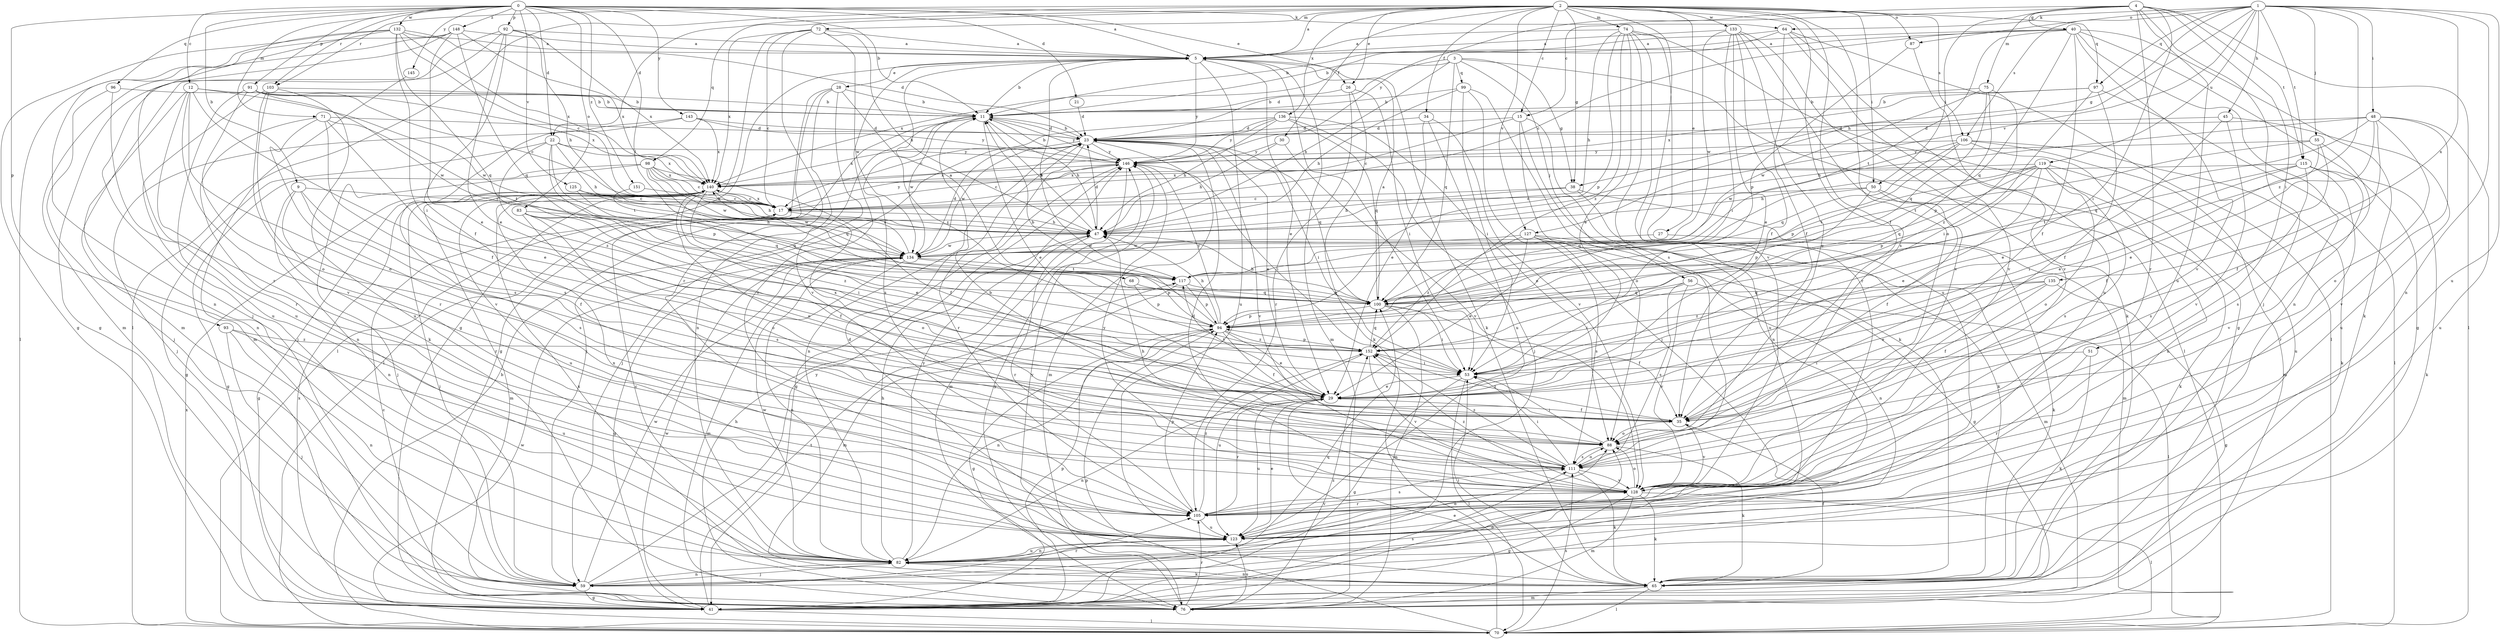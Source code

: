 strict digraph  {
0;
1;
2;
3;
4;
5;
9;
11;
12;
15;
17;
21;
22;
23;
26;
27;
28;
29;
30;
34;
35;
38;
40;
41;
45;
47;
48;
50;
51;
53;
55;
56;
59;
64;
65;
68;
70;
71;
72;
74;
75;
76;
82;
83;
87;
88;
91;
92;
93;
94;
96;
97;
98;
99;
100;
103;
105;
106;
111;
115;
117;
119;
123;
125;
127;
128;
132;
133;
134;
135;
136;
140;
143;
145;
146;
148;
151;
152;
0 -> 5  [label=a];
0 -> 9  [label=b];
0 -> 11  [label=b];
0 -> 12  [label=c];
0 -> 21  [label=d];
0 -> 22  [label=d];
0 -> 26  [label=e];
0 -> 64  [label=k];
0 -> 68  [label=l];
0 -> 71  [label=m];
0 -> 83  [label=o];
0 -> 91  [label=p];
0 -> 92  [label=p];
0 -> 93  [label=p];
0 -> 96  [label=q];
0 -> 103  [label=r];
0 -> 125  [label=v];
0 -> 132  [label=w];
0 -> 143  [label=y];
0 -> 145  [label=y];
0 -> 148  [label=z];
0 -> 151  [label=z];
1 -> 38  [label=g];
1 -> 45  [label=h];
1 -> 47  [label=h];
1 -> 48  [label=i];
1 -> 55  [label=j];
1 -> 64  [label=k];
1 -> 82  [label=n];
1 -> 87  [label=o];
1 -> 97  [label=q];
1 -> 106  [label=s];
1 -> 115  [label=t];
1 -> 119  [label=u];
1 -> 123  [label=u];
1 -> 127  [label=v];
1 -> 135  [label=x];
1 -> 152  [label=z];
2 -> 5  [label=a];
2 -> 15  [label=c];
2 -> 22  [label=d];
2 -> 26  [label=e];
2 -> 27  [label=e];
2 -> 30  [label=f];
2 -> 34  [label=f];
2 -> 35  [label=f];
2 -> 38  [label=g];
2 -> 50  [label=i];
2 -> 70  [label=l];
2 -> 72  [label=m];
2 -> 74  [label=m];
2 -> 87  [label=o];
2 -> 88  [label=o];
2 -> 97  [label=q];
2 -> 98  [label=q];
2 -> 103  [label=r];
2 -> 106  [label=s];
2 -> 111  [label=s];
2 -> 127  [label=v];
2 -> 128  [label=v];
2 -> 133  [label=w];
2 -> 136  [label=x];
3 -> 23  [label=d];
3 -> 38  [label=g];
3 -> 47  [label=h];
3 -> 56  [label=j];
3 -> 70  [label=l];
3 -> 99  [label=q];
3 -> 100  [label=q];
3 -> 140  [label=x];
4 -> 15  [label=c];
4 -> 40  [label=g];
4 -> 50  [label=i];
4 -> 51  [label=i];
4 -> 53  [label=i];
4 -> 59  [label=j];
4 -> 70  [label=l];
4 -> 75  [label=m];
4 -> 105  [label=r];
4 -> 115  [label=t];
4 -> 123  [label=u];
4 -> 146  [label=y];
5 -> 11  [label=b];
5 -> 28  [label=e];
5 -> 29  [label=e];
5 -> 53  [label=i];
5 -> 65  [label=k];
5 -> 70  [label=l];
5 -> 76  [label=m];
5 -> 105  [label=r];
5 -> 117  [label=t];
5 -> 123  [label=u];
5 -> 146  [label=y];
9 -> 17  [label=c];
9 -> 35  [label=f];
9 -> 82  [label=n];
9 -> 105  [label=r];
9 -> 111  [label=s];
11 -> 23  [label=d];
11 -> 29  [label=e];
11 -> 47  [label=h];
11 -> 59  [label=j];
11 -> 111  [label=s];
11 -> 134  [label=w];
11 -> 146  [label=y];
12 -> 11  [label=b];
12 -> 35  [label=f];
12 -> 82  [label=n];
12 -> 88  [label=o];
12 -> 105  [label=r];
12 -> 128  [label=v];
12 -> 134  [label=w];
15 -> 17  [label=c];
15 -> 23  [label=d];
15 -> 82  [label=n];
15 -> 88  [label=o];
15 -> 123  [label=u];
17 -> 47  [label=h];
17 -> 88  [label=o];
17 -> 140  [label=x];
17 -> 146  [label=y];
21 -> 23  [label=d];
22 -> 41  [label=g];
22 -> 47  [label=h];
22 -> 94  [label=p];
22 -> 117  [label=t];
22 -> 140  [label=x];
22 -> 146  [label=y];
22 -> 152  [label=z];
23 -> 11  [label=b];
23 -> 29  [label=e];
23 -> 53  [label=i];
23 -> 59  [label=j];
23 -> 76  [label=m];
23 -> 82  [label=n];
23 -> 100  [label=q];
23 -> 105  [label=r];
23 -> 128  [label=v];
23 -> 134  [label=w];
23 -> 140  [label=x];
23 -> 146  [label=y];
26 -> 11  [label=b];
26 -> 53  [label=i];
26 -> 65  [label=k];
26 -> 105  [label=r];
27 -> 65  [label=k];
27 -> 134  [label=w];
28 -> 11  [label=b];
28 -> 41  [label=g];
28 -> 70  [label=l];
28 -> 82  [label=n];
28 -> 128  [label=v];
28 -> 152  [label=z];
29 -> 35  [label=f];
29 -> 82  [label=n];
29 -> 105  [label=r];
29 -> 117  [label=t];
29 -> 123  [label=u];
29 -> 140  [label=x];
30 -> 47  [label=h];
30 -> 128  [label=v];
30 -> 146  [label=y];
34 -> 23  [label=d];
34 -> 29  [label=e];
34 -> 123  [label=u];
34 -> 128  [label=v];
35 -> 88  [label=o];
35 -> 128  [label=v];
35 -> 152  [label=z];
38 -> 17  [label=c];
38 -> 47  [label=h];
38 -> 65  [label=k];
38 -> 76  [label=m];
40 -> 5  [label=a];
40 -> 11  [label=b];
40 -> 17  [label=c];
40 -> 35  [label=f];
40 -> 41  [label=g];
40 -> 65  [label=k];
40 -> 82  [label=n];
40 -> 100  [label=q];
40 -> 117  [label=t];
40 -> 128  [label=v];
41 -> 70  [label=l];
41 -> 88  [label=o];
41 -> 94  [label=p];
41 -> 100  [label=q];
41 -> 111  [label=s];
41 -> 117  [label=t];
41 -> 134  [label=w];
41 -> 140  [label=x];
45 -> 23  [label=d];
45 -> 29  [label=e];
45 -> 123  [label=u];
45 -> 128  [label=v];
47 -> 11  [label=b];
47 -> 23  [label=d];
47 -> 105  [label=r];
47 -> 134  [label=w];
48 -> 23  [label=d];
48 -> 29  [label=e];
48 -> 35  [label=f];
48 -> 47  [label=h];
48 -> 88  [label=o];
48 -> 100  [label=q];
48 -> 123  [label=u];
48 -> 128  [label=v];
50 -> 17  [label=c];
50 -> 35  [label=f];
50 -> 65  [label=k];
50 -> 94  [label=p];
50 -> 100  [label=q];
51 -> 53  [label=i];
51 -> 65  [label=k];
51 -> 105  [label=r];
53 -> 29  [label=e];
53 -> 41  [label=g];
53 -> 70  [label=l];
55 -> 29  [label=e];
55 -> 35  [label=f];
55 -> 111  [label=s];
55 -> 117  [label=t];
55 -> 146  [label=y];
56 -> 53  [label=i];
56 -> 70  [label=l];
56 -> 100  [label=q];
56 -> 111  [label=s];
56 -> 128  [label=v];
59 -> 41  [label=g];
59 -> 82  [label=n];
59 -> 105  [label=r];
59 -> 134  [label=w];
59 -> 146  [label=y];
64 -> 5  [label=a];
64 -> 11  [label=b];
64 -> 35  [label=f];
64 -> 70  [label=l];
64 -> 123  [label=u];
64 -> 128  [label=v];
65 -> 35  [label=f];
65 -> 53  [label=i];
65 -> 70  [label=l];
65 -> 76  [label=m];
65 -> 82  [label=n];
65 -> 140  [label=x];
65 -> 146  [label=y];
68 -> 94  [label=p];
68 -> 100  [label=q];
70 -> 11  [label=b];
70 -> 29  [label=e];
70 -> 94  [label=p];
70 -> 111  [label=s];
70 -> 134  [label=w];
70 -> 140  [label=x];
71 -> 23  [label=d];
71 -> 29  [label=e];
71 -> 82  [label=n];
71 -> 111  [label=s];
71 -> 117  [label=t];
71 -> 128  [label=v];
72 -> 5  [label=a];
72 -> 17  [label=c];
72 -> 41  [label=g];
72 -> 47  [label=h];
72 -> 105  [label=r];
72 -> 134  [label=w];
72 -> 140  [label=x];
74 -> 5  [label=a];
74 -> 29  [label=e];
74 -> 41  [label=g];
74 -> 47  [label=h];
74 -> 94  [label=p];
74 -> 105  [label=r];
74 -> 111  [label=s];
74 -> 123  [label=u];
74 -> 152  [label=z];
75 -> 11  [label=b];
75 -> 94  [label=p];
75 -> 100  [label=q];
75 -> 134  [label=w];
75 -> 152  [label=z];
76 -> 17  [label=c];
76 -> 47  [label=h];
76 -> 105  [label=r];
76 -> 123  [label=u];
76 -> 146  [label=y];
76 -> 152  [label=z];
82 -> 17  [label=c];
82 -> 47  [label=h];
82 -> 59  [label=j];
82 -> 65  [label=k];
82 -> 88  [label=o];
82 -> 123  [label=u];
82 -> 134  [label=w];
82 -> 146  [label=y];
83 -> 35  [label=f];
83 -> 47  [label=h];
83 -> 53  [label=i];
83 -> 88  [label=o];
83 -> 111  [label=s];
83 -> 152  [label=z];
87 -> 94  [label=p];
87 -> 128  [label=v];
88 -> 53  [label=i];
88 -> 65  [label=k];
88 -> 111  [label=s];
91 -> 11  [label=b];
91 -> 17  [label=c];
91 -> 88  [label=o];
91 -> 123  [label=u];
91 -> 134  [label=w];
91 -> 140  [label=x];
92 -> 5  [label=a];
92 -> 29  [label=e];
92 -> 35  [label=f];
92 -> 41  [label=g];
92 -> 47  [label=h];
92 -> 76  [label=m];
92 -> 140  [label=x];
93 -> 59  [label=j];
93 -> 82  [label=n];
93 -> 123  [label=u];
93 -> 152  [label=z];
94 -> 11  [label=b];
94 -> 29  [label=e];
94 -> 35  [label=f];
94 -> 41  [label=g];
94 -> 47  [label=h];
94 -> 82  [label=n];
94 -> 146  [label=y];
94 -> 152  [label=z];
96 -> 11  [label=b];
96 -> 59  [label=j];
96 -> 123  [label=u];
97 -> 11  [label=b];
97 -> 35  [label=f];
97 -> 53  [label=i];
97 -> 70  [label=l];
97 -> 140  [label=x];
98 -> 17  [label=c];
98 -> 35  [label=f];
98 -> 41  [label=g];
98 -> 47  [label=h];
98 -> 59  [label=j];
98 -> 100  [label=q];
98 -> 134  [label=w];
98 -> 140  [label=x];
99 -> 11  [label=b];
99 -> 47  [label=h];
99 -> 53  [label=i];
99 -> 59  [label=j];
99 -> 65  [label=k];
100 -> 5  [label=a];
100 -> 35  [label=f];
100 -> 47  [label=h];
100 -> 53  [label=i];
100 -> 76  [label=m];
100 -> 94  [label=p];
103 -> 11  [label=b];
103 -> 59  [label=j];
103 -> 65  [label=k];
103 -> 105  [label=r];
103 -> 123  [label=u];
105 -> 94  [label=p];
105 -> 111  [label=s];
105 -> 123  [label=u];
105 -> 128  [label=v];
105 -> 152  [label=z];
106 -> 65  [label=k];
106 -> 76  [label=m];
106 -> 82  [label=n];
106 -> 94  [label=p];
106 -> 100  [label=q];
106 -> 134  [label=w];
106 -> 146  [label=y];
111 -> 11  [label=b];
111 -> 47  [label=h];
111 -> 53  [label=i];
111 -> 65  [label=k];
111 -> 88  [label=o];
111 -> 128  [label=v];
111 -> 152  [label=z];
115 -> 53  [label=i];
115 -> 65  [label=k];
115 -> 105  [label=r];
115 -> 111  [label=s];
115 -> 117  [label=t];
115 -> 128  [label=v];
115 -> 140  [label=x];
117 -> 5  [label=a];
117 -> 76  [label=m];
117 -> 94  [label=p];
117 -> 100  [label=q];
119 -> 29  [label=e];
119 -> 47  [label=h];
119 -> 88  [label=o];
119 -> 94  [label=p];
119 -> 100  [label=q];
119 -> 111  [label=s];
119 -> 117  [label=t];
119 -> 123  [label=u];
119 -> 140  [label=x];
123 -> 23  [label=d];
123 -> 29  [label=e];
123 -> 82  [label=n];
123 -> 140  [label=x];
125 -> 17  [label=c];
125 -> 100  [label=q];
125 -> 134  [label=w];
127 -> 29  [label=e];
127 -> 41  [label=g];
127 -> 76  [label=m];
127 -> 82  [label=n];
127 -> 111  [label=s];
127 -> 134  [label=w];
127 -> 152  [label=z];
128 -> 23  [label=d];
128 -> 41  [label=g];
128 -> 65  [label=k];
128 -> 70  [label=l];
128 -> 76  [label=m];
128 -> 88  [label=o];
128 -> 105  [label=r];
128 -> 146  [label=y];
128 -> 152  [label=z];
132 -> 5  [label=a];
132 -> 17  [label=c];
132 -> 23  [label=d];
132 -> 41  [label=g];
132 -> 53  [label=i];
132 -> 82  [label=n];
132 -> 100  [label=q];
132 -> 105  [label=r];
132 -> 140  [label=x];
133 -> 5  [label=a];
133 -> 29  [label=e];
133 -> 35  [label=f];
133 -> 53  [label=i];
133 -> 65  [label=k];
133 -> 88  [label=o];
133 -> 128  [label=v];
133 -> 134  [label=w];
134 -> 23  [label=d];
134 -> 41  [label=g];
134 -> 76  [label=m];
134 -> 82  [label=n];
134 -> 94  [label=p];
134 -> 117  [label=t];
134 -> 140  [label=x];
135 -> 29  [label=e];
135 -> 35  [label=f];
135 -> 41  [label=g];
135 -> 100  [label=q];
135 -> 152  [label=z];
136 -> 17  [label=c];
136 -> 23  [label=d];
136 -> 47  [label=h];
136 -> 59  [label=j];
136 -> 88  [label=o];
136 -> 100  [label=q];
136 -> 146  [label=y];
140 -> 17  [label=c];
140 -> 29  [label=e];
140 -> 41  [label=g];
140 -> 47  [label=h];
140 -> 59  [label=j];
140 -> 76  [label=m];
140 -> 88  [label=o];
140 -> 123  [label=u];
143 -> 23  [label=d];
143 -> 59  [label=j];
143 -> 111  [label=s];
143 -> 140  [label=x];
143 -> 146  [label=y];
145 -> 76  [label=m];
146 -> 11  [label=b];
146 -> 17  [label=c];
146 -> 41  [label=g];
146 -> 53  [label=i];
146 -> 76  [label=m];
146 -> 140  [label=x];
148 -> 5  [label=a];
148 -> 29  [label=e];
148 -> 59  [label=j];
148 -> 70  [label=l];
148 -> 76  [label=m];
148 -> 100  [label=q];
148 -> 140  [label=x];
151 -> 17  [label=c];
151 -> 100  [label=q];
152 -> 53  [label=i];
152 -> 94  [label=p];
152 -> 100  [label=q];
152 -> 123  [label=u];
152 -> 128  [label=v];
}
